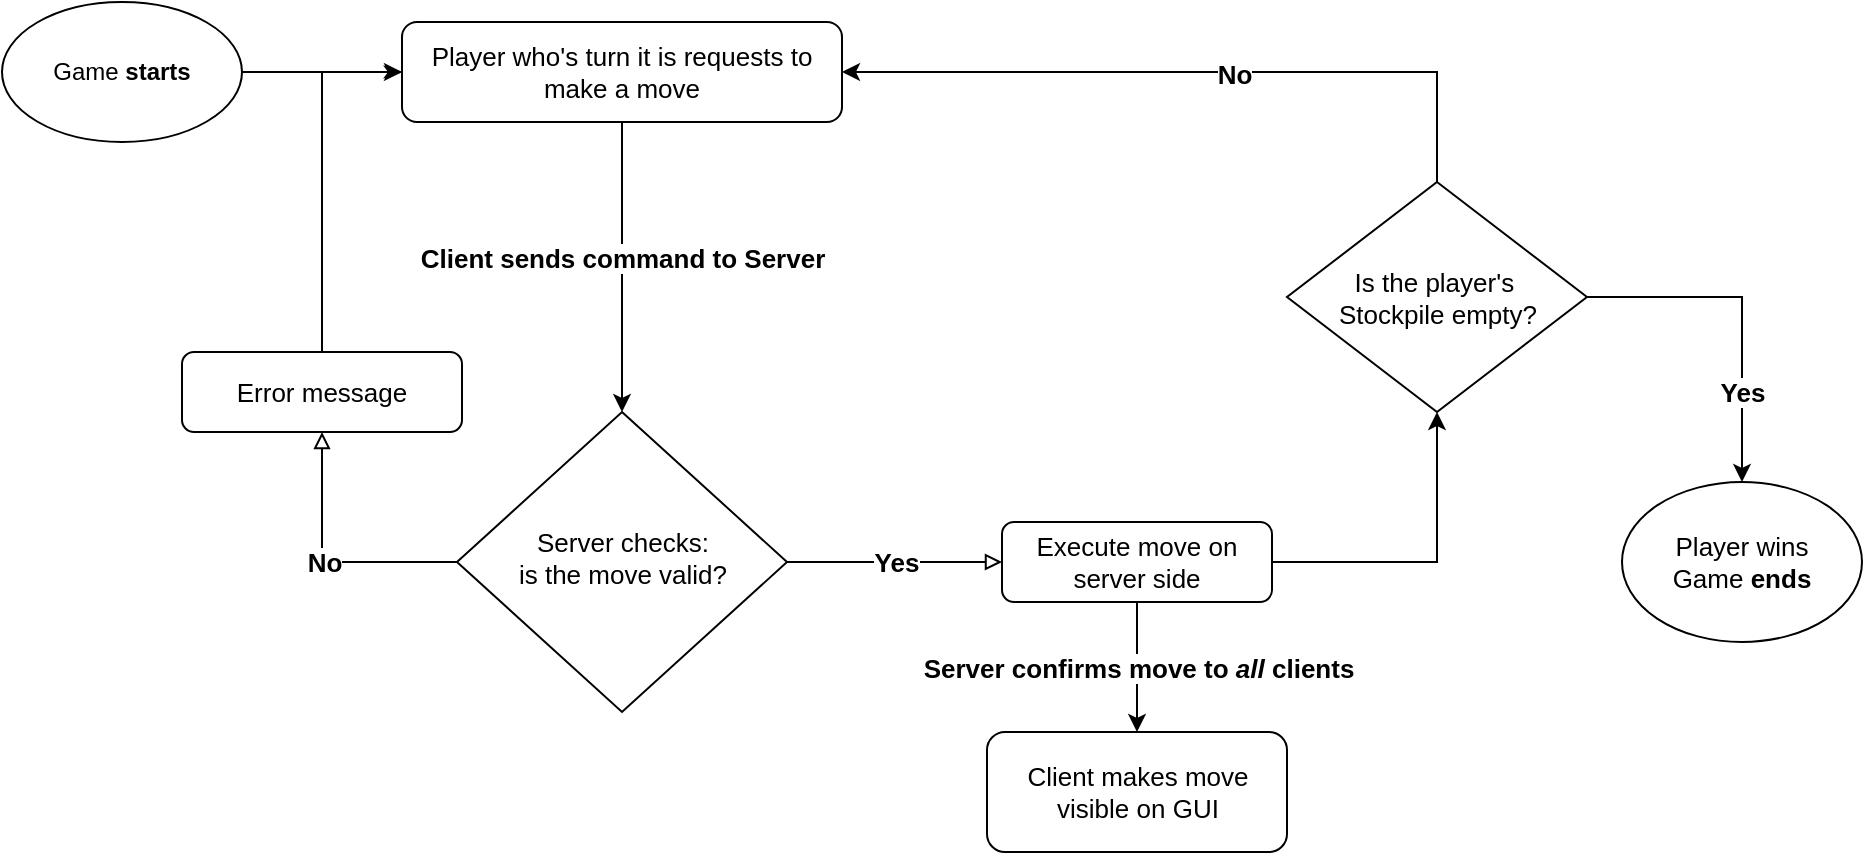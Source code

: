 <mxfile version="12.9.11" type="device"><diagram id="C5RBs43oDa-KdzZeNtuy" name="Page-1"><mxGraphModel dx="1773" dy="585" grid="1" gridSize="10" guides="1" tooltips="1" connect="1" arrows="1" fold="1" page="1" pageScale="1" pageWidth="827" pageHeight="1169" math="0" shadow="0"><root><mxCell id="WIyWlLk6GJQsqaUBKTNV-0"/><mxCell id="WIyWlLk6GJQsqaUBKTNV-1" parent="WIyWlLk6GJQsqaUBKTNV-0"/><mxCell id="n3dpOhoVaAsMRno2t9KR-11" value="&lt;b style=&quot;font-size: 13px&quot;&gt;&lt;span&gt;Client sends command to Server&lt;/span&gt;&lt;br&gt;&lt;/b&gt;" style="edgeStyle=orthogonalEdgeStyle;rounded=0;orthogonalLoop=1;jettySize=auto;html=1;entryX=0.5;entryY=0;entryDx=0;entryDy=0;endArrow=classic;endFill=1;" parent="WIyWlLk6GJQsqaUBKTNV-1" source="WIyWlLk6GJQsqaUBKTNV-3" target="WIyWlLk6GJQsqaUBKTNV-6" edge="1"><mxGeometry x="-0.067" relative="1" as="geometry"><mxPoint as="offset"/></mxGeometry></mxCell><mxCell id="WIyWlLk6GJQsqaUBKTNV-3" value="&lt;font style=&quot;font-size: 13px&quot;&gt;Player who's turn it is requests to make a move&lt;/font&gt;" style="rounded=1;whiteSpace=wrap;html=1;fontSize=12;glass=0;strokeWidth=1;shadow=0;" parent="WIyWlLk6GJQsqaUBKTNV-1" vertex="1"><mxGeometry y="115" width="220" height="50" as="geometry"/></mxCell><mxCell id="n3dpOhoVaAsMRno2t9KR-21" value="&lt;font style=&quot;font-size: 13px;&quot;&gt;No&lt;/font&gt;" style="edgeStyle=orthogonalEdgeStyle;rounded=0;orthogonalLoop=1;jettySize=auto;html=1;entryX=0.5;entryY=1;entryDx=0;entryDy=0;endArrow=block;endFill=0;fontStyle=1;fontSize=13;exitX=0;exitY=0.5;exitDx=0;exitDy=0;" parent="WIyWlLk6GJQsqaUBKTNV-1" source="WIyWlLk6GJQsqaUBKTNV-6" target="WIyWlLk6GJQsqaUBKTNV-7" edge="1"><mxGeometry relative="1" as="geometry"/></mxCell><mxCell id="n3dpOhoVaAsMRno2t9KR-22" value="&lt;font style=&quot;font-size: 13px&quot;&gt;&lt;b&gt;Yes&lt;/b&gt;&lt;/font&gt;" style="edgeStyle=orthogonalEdgeStyle;rounded=0;orthogonalLoop=1;jettySize=auto;html=1;entryX=0;entryY=0.5;entryDx=0;entryDy=0;endArrow=block;endFill=0;" parent="WIyWlLk6GJQsqaUBKTNV-1" source="WIyWlLk6GJQsqaUBKTNV-6" target="WIyWlLk6GJQsqaUBKTNV-12" edge="1"><mxGeometry relative="1" as="geometry"><mxPoint x="195" y="420" as="targetPoint"/></mxGeometry></mxCell><mxCell id="WIyWlLk6GJQsqaUBKTNV-6" value="&lt;font size=&quot;2&quot;&gt;Server checks:&lt;br&gt;is the move valid?&lt;br&gt;&lt;/font&gt;" style="rhombus;whiteSpace=wrap;html=1;shadow=0;fontFamily=Helvetica;fontSize=12;align=center;strokeWidth=1;spacing=6;spacingTop=-4;" parent="WIyWlLk6GJQsqaUBKTNV-1" vertex="1"><mxGeometry x="27.5" y="310" width="165" height="150" as="geometry"/></mxCell><mxCell id="rLO9WB-Ri9cjsbM1uq3i-2" style="edgeStyle=orthogonalEdgeStyle;rounded=0;orthogonalLoop=1;jettySize=auto;html=1;entryX=0;entryY=0.5;entryDx=0;entryDy=0;" edge="1" parent="WIyWlLk6GJQsqaUBKTNV-1" source="WIyWlLk6GJQsqaUBKTNV-7" target="WIyWlLk6GJQsqaUBKTNV-3"><mxGeometry relative="1" as="geometry"/></mxCell><mxCell id="WIyWlLk6GJQsqaUBKTNV-7" value="&lt;font style=&quot;font-size: 13px&quot;&gt;Error message&lt;/font&gt;" style="rounded=1;whiteSpace=wrap;html=1;fontSize=12;glass=0;strokeWidth=1;shadow=0;" parent="WIyWlLk6GJQsqaUBKTNV-1" vertex="1"><mxGeometry x="-110" y="280" width="140" height="40" as="geometry"/></mxCell><mxCell id="n3dpOhoVaAsMRno2t9KR-15" value="&lt;font style=&quot;font-size: 13px&quot;&gt;&lt;b&gt;Server confirms move to &lt;i&gt;all&lt;/i&gt; clients&lt;/b&gt;&lt;/font&gt;" style="edgeStyle=orthogonalEdgeStyle;rounded=0;orthogonalLoop=1;jettySize=auto;html=1;endArrow=classic;endFill=1;entryX=0.5;entryY=0;entryDx=0;entryDy=0;" parent="WIyWlLk6GJQsqaUBKTNV-1" source="WIyWlLk6GJQsqaUBKTNV-12" target="n3dpOhoVaAsMRno2t9KR-14" edge="1"><mxGeometry relative="1" as="geometry"><mxPoint x="450" y="500" as="targetPoint"/></mxGeometry></mxCell><mxCell id="rLO9WB-Ri9cjsbM1uq3i-7" style="edgeStyle=orthogonalEdgeStyle;rounded=0;orthogonalLoop=1;jettySize=auto;html=1;exitX=1;exitY=0.5;exitDx=0;exitDy=0;entryX=0.5;entryY=1;entryDx=0;entryDy=0;" edge="1" parent="WIyWlLk6GJQsqaUBKTNV-1" source="WIyWlLk6GJQsqaUBKTNV-12" target="n3dpOhoVaAsMRno2t9KR-16"><mxGeometry relative="1" as="geometry"/></mxCell><mxCell id="WIyWlLk6GJQsqaUBKTNV-12" value="&lt;font style=&quot;font-size: 13px&quot;&gt;Execute move on server side&lt;/font&gt;" style="rounded=1;whiteSpace=wrap;html=1;fontSize=12;glass=0;strokeWidth=1;shadow=0;" parent="WIyWlLk6GJQsqaUBKTNV-1" vertex="1"><mxGeometry x="300" y="365" width="135" height="40" as="geometry"/></mxCell><mxCell id="n3dpOhoVaAsMRno2t9KR-14" value="&lt;font style=&quot;font-size: 13px&quot;&gt;Client makes move visible on GUI&lt;/font&gt;" style="rounded=1;whiteSpace=wrap;html=1;" parent="WIyWlLk6GJQsqaUBKTNV-1" vertex="1"><mxGeometry x="292.5" y="470" width="150" height="60" as="geometry"/></mxCell><mxCell id="rLO9WB-Ri9cjsbM1uq3i-8" value="&lt;font style=&quot;font-size: 13px&quot;&gt;&lt;b&gt;Yes&lt;/b&gt;&lt;/font&gt;" style="edgeStyle=orthogonalEdgeStyle;rounded=0;orthogonalLoop=1;jettySize=auto;html=1;exitX=1;exitY=0.5;exitDx=0;exitDy=0;entryX=0.5;entryY=0;entryDx=0;entryDy=0;" edge="1" parent="WIyWlLk6GJQsqaUBKTNV-1" source="n3dpOhoVaAsMRno2t9KR-16" target="n3dpOhoVaAsMRno2t9KR-44"><mxGeometry x="0.471" relative="1" as="geometry"><mxPoint as="offset"/></mxGeometry></mxCell><mxCell id="rLO9WB-Ri9cjsbM1uq3i-10" value="" style="edgeStyle=orthogonalEdgeStyle;rounded=0;orthogonalLoop=1;jettySize=auto;html=1;entryX=1;entryY=0.5;entryDx=0;entryDy=0;" edge="1" parent="WIyWlLk6GJQsqaUBKTNV-1" source="n3dpOhoVaAsMRno2t9KR-16" target="WIyWlLk6GJQsqaUBKTNV-3"><mxGeometry relative="1" as="geometry"><mxPoint x="517.5" y="115" as="targetPoint"/><Array as="points"><mxPoint x="518" y="140"/></Array></mxGeometry></mxCell><mxCell id="rLO9WB-Ri9cjsbM1uq3i-11" value="&lt;b&gt;&lt;font style=&quot;font-size: 13px&quot;&gt;No&lt;/font&gt;&lt;/b&gt;" style="edgeLabel;html=1;align=center;verticalAlign=middle;resizable=0;points=[];" vertex="1" connectable="0" parent="rLO9WB-Ri9cjsbM1uq3i-10"><mxGeometry x="-0.112" y="1" relative="1" as="geometry"><mxPoint as="offset"/></mxGeometry></mxCell><mxCell id="n3dpOhoVaAsMRno2t9KR-16" value="&lt;font style=&quot;font-size: 13px&quot;&gt;Is the player's&amp;nbsp;&lt;br&gt;Stockpile empty?&lt;br&gt;&lt;/font&gt;" style="rhombus;whiteSpace=wrap;html=1;" parent="WIyWlLk6GJQsqaUBKTNV-1" vertex="1"><mxGeometry x="442.5" y="195" width="150" height="115" as="geometry"/></mxCell><mxCell id="n3dpOhoVaAsMRno2t9KR-44" value="&lt;font style=&quot;font-size: 13px&quot;&gt;Player wins&lt;br&gt;Game&lt;b&gt; ends&lt;br&gt;&lt;/b&gt;&lt;/font&gt;" style="ellipse;whiteSpace=wrap;html=1;" parent="WIyWlLk6GJQsqaUBKTNV-1" vertex="1"><mxGeometry x="610" y="345" width="120" height="80" as="geometry"/></mxCell><mxCell id="n3dpOhoVaAsMRno2t9KR-50" style="edgeStyle=orthogonalEdgeStyle;rounded=0;orthogonalLoop=1;jettySize=auto;html=1;endArrow=classicThin;endFill=1;fontSize=13;" parent="WIyWlLk6GJQsqaUBKTNV-1" source="n3dpOhoVaAsMRno2t9KR-46" edge="1"><mxGeometry relative="1" as="geometry"><mxPoint y="140" as="targetPoint"/></mxGeometry></mxCell><mxCell id="n3dpOhoVaAsMRno2t9KR-46" value="Game &lt;b&gt;starts&lt;/b&gt;" style="ellipse;whiteSpace=wrap;html=1;" parent="WIyWlLk6GJQsqaUBKTNV-1" vertex="1"><mxGeometry x="-200" y="105" width="120" height="70" as="geometry"/></mxCell></root></mxGraphModel></diagram></mxfile>